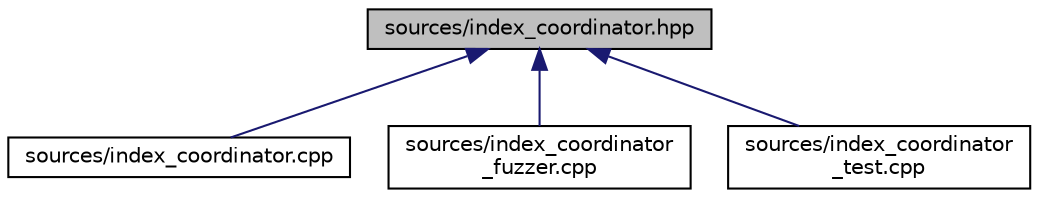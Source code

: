 digraph "sources/index_coordinator.hpp"
{
 // LATEX_PDF_SIZE
  edge [fontname="Helvetica",fontsize="10",labelfontname="Helvetica",labelfontsize="10"];
  node [fontname="Helvetica",fontsize="10",shape=record];
  Node1 [label="sources/index_coordinator.hpp",height=0.2,width=0.4,color="black", fillcolor="grey75", style="filled", fontcolor="black",tooltip=" "];
  Node1 -> Node2 [dir="back",color="midnightblue",fontsize="10",style="solid",fontname="Helvetica"];
  Node2 [label="sources/index_coordinator.cpp",height=0.2,width=0.4,color="black", fillcolor="white", style="filled",URL="$index__coordinator_8cpp.html",tooltip=" "];
  Node1 -> Node3 [dir="back",color="midnightblue",fontsize="10",style="solid",fontname="Helvetica"];
  Node3 [label="sources/index_coordinator\l_fuzzer.cpp",height=0.2,width=0.4,color="black", fillcolor="white", style="filled",URL="$index__coordinator__fuzzer_8cpp.html",tooltip=" "];
  Node1 -> Node4 [dir="back",color="midnightblue",fontsize="10",style="solid",fontname="Helvetica"];
  Node4 [label="sources/index_coordinator\l_test.cpp",height=0.2,width=0.4,color="black", fillcolor="white", style="filled",URL="$index__coordinator__test_8cpp.html",tooltip=" "];
}
